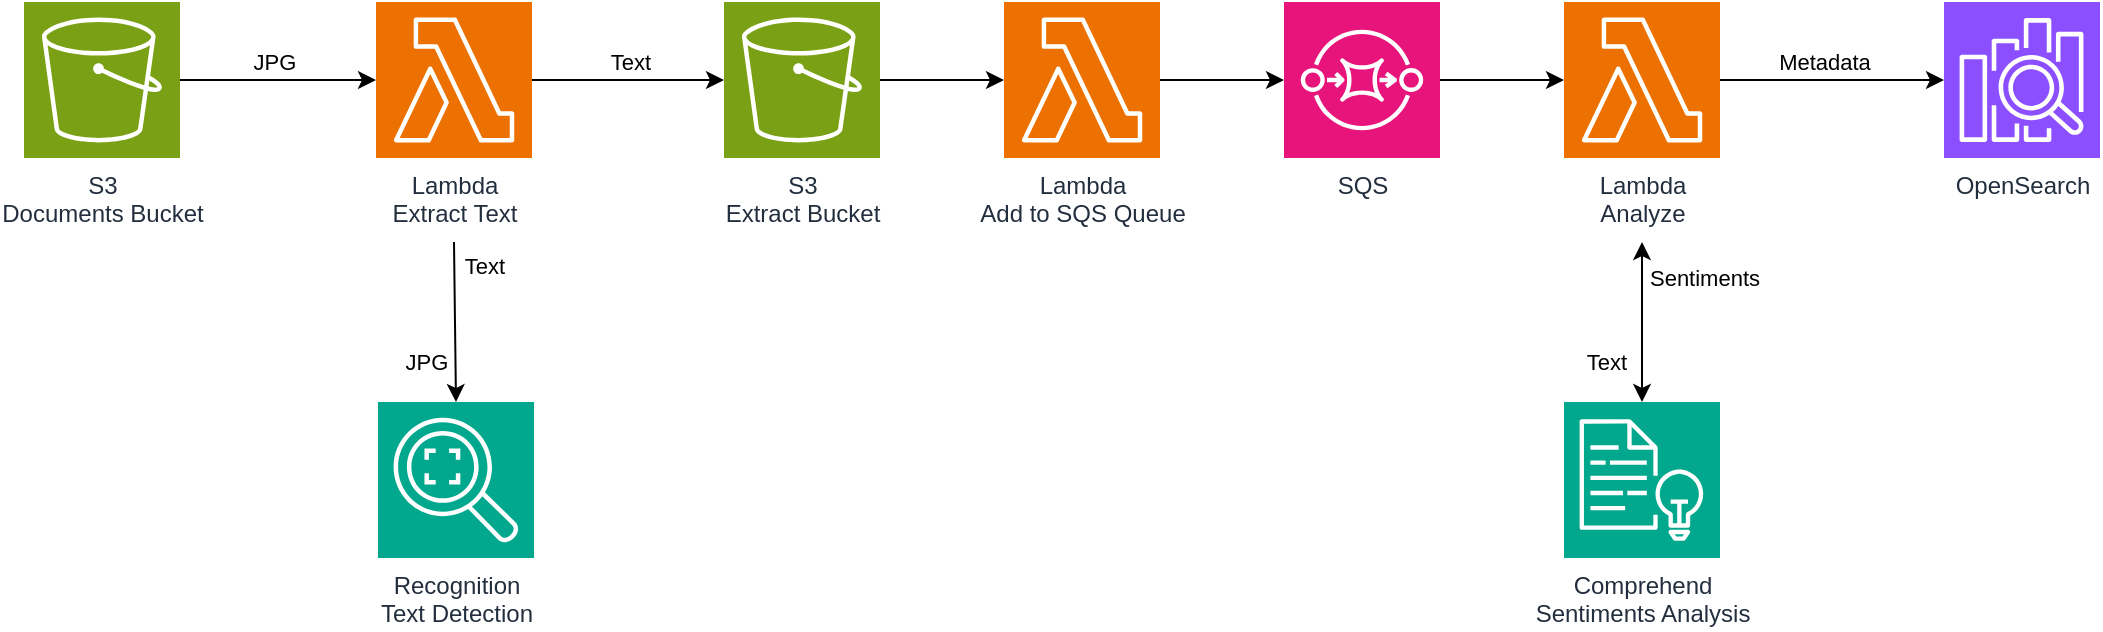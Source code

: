 <mxfile version="26.1.1">
  <diagram name="Page-1" id="DVJ-qOC42wagzM9z7a1H">
    <mxGraphModel dx="722" dy="1104" grid="1" gridSize="10" guides="1" tooltips="1" connect="1" arrows="1" fold="1" page="0" pageScale="1" pageWidth="827" pageHeight="1169" math="0" shadow="0">
      <root>
        <mxCell id="0" />
        <mxCell id="1" parent="0" />
        <mxCell id="UWja2hBYIBESPKub15av-1" value="S3&lt;div&gt;Documents Bucket&lt;/div&gt;" style="sketch=0;points=[[0,0,0],[0.25,0,0],[0.5,0,0],[0.75,0,0],[1,0,0],[0,1,0],[0.25,1,0],[0.5,1,0],[0.75,1,0],[1,1,0],[0,0.25,0],[0,0.5,0],[0,0.75,0],[1,0.25,0],[1,0.5,0],[1,0.75,0]];outlineConnect=0;fontColor=#232F3E;fillColor=#7AA116;strokeColor=#ffffff;dashed=0;verticalLabelPosition=bottom;verticalAlign=top;align=center;html=1;fontSize=12;fontStyle=0;aspect=fixed;shape=mxgraph.aws4.resourceIcon;resIcon=mxgraph.aws4.s3;" vertex="1" parent="1">
          <mxGeometry x="160" y="280" width="78" height="78" as="geometry" />
        </mxCell>
        <mxCell id="UWja2hBYIBESPKub15av-2" value="Lambda&lt;div&gt;Extract Text&lt;/div&gt;" style="sketch=0;points=[[0,0,0],[0.25,0,0],[0.5,0,0],[0.75,0,0],[1,0,0],[0,1,0],[0.25,1,0],[0.5,1,0],[0.75,1,0],[1,1,0],[0,0.25,0],[0,0.5,0],[0,0.75,0],[1,0.25,0],[1,0.5,0],[1,0.75,0]];outlineConnect=0;fontColor=#232F3E;fillColor=#ED7100;strokeColor=#ffffff;dashed=0;verticalLabelPosition=bottom;verticalAlign=top;align=center;html=1;fontSize=12;fontStyle=0;aspect=fixed;shape=mxgraph.aws4.resourceIcon;resIcon=mxgraph.aws4.lambda;" vertex="1" parent="1">
          <mxGeometry x="336" y="280" width="78" height="78" as="geometry" />
        </mxCell>
        <mxCell id="UWja2hBYIBESPKub15av-3" value="S3&lt;div&gt;Extract Bucket&lt;/div&gt;" style="sketch=0;points=[[0,0,0],[0.25,0,0],[0.5,0,0],[0.75,0,0],[1,0,0],[0,1,0],[0.25,1,0],[0.5,1,0],[0.75,1,0],[1,1,0],[0,0.25,0],[0,0.5,0],[0,0.75,0],[1,0.25,0],[1,0.5,0],[1,0.75,0]];outlineConnect=0;fontColor=#232F3E;fillColor=#7AA116;strokeColor=#ffffff;dashed=0;verticalLabelPosition=bottom;verticalAlign=top;align=center;html=1;fontSize=12;fontStyle=0;aspect=fixed;shape=mxgraph.aws4.resourceIcon;resIcon=mxgraph.aws4.s3;" vertex="1" parent="1">
          <mxGeometry x="510" y="280" width="78" height="78" as="geometry" />
        </mxCell>
        <mxCell id="UWja2hBYIBESPKub15av-4" value="Lambda&lt;div&gt;Add to SQS Queue&lt;/div&gt;" style="sketch=0;points=[[0,0,0],[0.25,0,0],[0.5,0,0],[0.75,0,0],[1,0,0],[0,1,0],[0.25,1,0],[0.5,1,0],[0.75,1,0],[1,1,0],[0,0.25,0],[0,0.5,0],[0,0.75,0],[1,0.25,0],[1,0.5,0],[1,0.75,0]];outlineConnect=0;fontColor=#232F3E;fillColor=#ED7100;strokeColor=#ffffff;dashed=0;verticalLabelPosition=bottom;verticalAlign=top;align=center;html=1;fontSize=12;fontStyle=0;aspect=fixed;shape=mxgraph.aws4.resourceIcon;resIcon=mxgraph.aws4.lambda;" vertex="1" parent="1">
          <mxGeometry x="650" y="280" width="78" height="78" as="geometry" />
        </mxCell>
        <mxCell id="UWja2hBYIBESPKub15av-5" style="edgeStyle=orthogonalEdgeStyle;rounded=0;orthogonalLoop=1;jettySize=auto;html=1;entryX=0;entryY=0.5;entryDx=0;entryDy=0;entryPerimeter=0;labelPosition=center;verticalLabelPosition=middle;align=center;verticalAlign=top;" edge="1" parent="1" source="UWja2hBYIBESPKub15av-1" target="UWja2hBYIBESPKub15av-2">
          <mxGeometry relative="1" as="geometry" />
        </mxCell>
        <mxCell id="UWja2hBYIBESPKub15av-7" value="JPG" style="edgeLabel;html=1;align=center;verticalAlign=middle;resizable=0;points=[];" vertex="1" connectable="0" parent="UWja2hBYIBESPKub15av-5">
          <mxGeometry x="-0.05" relative="1" as="geometry">
            <mxPoint y="-9" as="offset" />
          </mxGeometry>
        </mxCell>
        <mxCell id="UWja2hBYIBESPKub15av-8" style="edgeStyle=orthogonalEdgeStyle;rounded=0;orthogonalLoop=1;jettySize=auto;html=1;entryX=0;entryY=0.5;entryDx=0;entryDy=0;entryPerimeter=0;" edge="1" parent="1" source="UWja2hBYIBESPKub15av-2" target="UWja2hBYIBESPKub15av-3">
          <mxGeometry relative="1" as="geometry" />
        </mxCell>
        <mxCell id="UWja2hBYIBESPKub15av-9" value="Text" style="edgeLabel;html=1;align=center;verticalAlign=middle;resizable=0;points=[];" vertex="1" connectable="0" parent="UWja2hBYIBESPKub15av-8">
          <mxGeometry x="0.007" relative="1" as="geometry">
            <mxPoint y="-9" as="offset" />
          </mxGeometry>
        </mxCell>
        <mxCell id="UWja2hBYIBESPKub15av-10" value="Recognition&lt;div&gt;Text Detection&lt;/div&gt;" style="sketch=0;points=[[0,0,0],[0.25,0,0],[0.5,0,0],[0.75,0,0],[1,0,0],[0,1,0],[0.25,1,0],[0.5,1,0],[0.75,1,0],[1,1,0],[0,0.25,0],[0,0.5,0],[0,0.75,0],[1,0.25,0],[1,0.5,0],[1,0.75,0]];outlineConnect=0;fontColor=#232F3E;fillColor=#01A88D;strokeColor=#ffffff;dashed=0;verticalLabelPosition=bottom;verticalAlign=top;align=center;html=1;fontSize=12;fontStyle=0;aspect=fixed;shape=mxgraph.aws4.resourceIcon;resIcon=mxgraph.aws4.rekognition_2;" vertex="1" parent="1">
          <mxGeometry x="337" y="480" width="78" height="78" as="geometry" />
        </mxCell>
        <mxCell id="UWja2hBYIBESPKub15av-11" style="edgeStyle=orthogonalEdgeStyle;rounded=0;orthogonalLoop=1;jettySize=auto;html=1;entryX=0;entryY=0.5;entryDx=0;entryDy=0;entryPerimeter=0;" edge="1" parent="1" source="UWja2hBYIBESPKub15av-3" target="UWja2hBYIBESPKub15av-4">
          <mxGeometry relative="1" as="geometry" />
        </mxCell>
        <mxCell id="UWja2hBYIBESPKub15av-12" value="SQS" style="sketch=0;points=[[0,0,0],[0.25,0,0],[0.5,0,0],[0.75,0,0],[1,0,0],[0,1,0],[0.25,1,0],[0.5,1,0],[0.75,1,0],[1,1,0],[0,0.25,0],[0,0.5,0],[0,0.75,0],[1,0.25,0],[1,0.5,0],[1,0.75,0]];outlineConnect=0;fontColor=#232F3E;fillColor=#E7157B;strokeColor=#ffffff;dashed=0;verticalLabelPosition=bottom;verticalAlign=top;align=center;html=1;fontSize=12;fontStyle=0;aspect=fixed;shape=mxgraph.aws4.resourceIcon;resIcon=mxgraph.aws4.sqs;" vertex="1" parent="1">
          <mxGeometry x="790" y="280" width="78" height="78" as="geometry" />
        </mxCell>
        <mxCell id="UWja2hBYIBESPKub15av-13" style="edgeStyle=orthogonalEdgeStyle;rounded=0;orthogonalLoop=1;jettySize=auto;html=1;entryX=0;entryY=0.5;entryDx=0;entryDy=0;entryPerimeter=0;" edge="1" parent="1" source="UWja2hBYIBESPKub15av-4" target="UWja2hBYIBESPKub15av-12">
          <mxGeometry relative="1" as="geometry" />
        </mxCell>
        <mxCell id="UWja2hBYIBESPKub15av-14" value="Lambda&lt;div&gt;Analyze&lt;/div&gt;" style="sketch=0;points=[[0,0,0],[0.25,0,0],[0.5,0,0],[0.75,0,0],[1,0,0],[0,1,0],[0.25,1,0],[0.5,1,0],[0.75,1,0],[1,1,0],[0,0.25,0],[0,0.5,0],[0,0.75,0],[1,0.25,0],[1,0.5,0],[1,0.75,0]];outlineConnect=0;fontColor=#232F3E;fillColor=#ED7100;strokeColor=#ffffff;dashed=0;verticalLabelPosition=bottom;verticalAlign=top;align=center;html=1;fontSize=12;fontStyle=0;aspect=fixed;shape=mxgraph.aws4.resourceIcon;resIcon=mxgraph.aws4.lambda;" vertex="1" parent="1">
          <mxGeometry x="930" y="280" width="78" height="78" as="geometry" />
        </mxCell>
        <mxCell id="UWja2hBYIBESPKub15av-20" style="edgeStyle=orthogonalEdgeStyle;rounded=0;orthogonalLoop=1;jettySize=auto;html=1;startArrow=classic;startFill=1;" edge="1" parent="1" source="UWja2hBYIBESPKub15av-15">
          <mxGeometry relative="1" as="geometry">
            <mxPoint x="969.0" y="400" as="targetPoint" />
          </mxGeometry>
        </mxCell>
        <mxCell id="UWja2hBYIBESPKub15av-21" value="Text" style="edgeLabel;html=1;align=center;verticalAlign=middle;resizable=0;points=[];" vertex="1" connectable="0" parent="UWja2hBYIBESPKub15av-20">
          <mxGeometry x="0.062" y="1" relative="1" as="geometry">
            <mxPoint x="-18" y="22" as="offset" />
          </mxGeometry>
        </mxCell>
        <mxCell id="UWja2hBYIBESPKub15av-26" value="Sentiments" style="edgeLabel;html=1;align=center;verticalAlign=middle;resizable=0;points=[];" vertex="1" connectable="0" parent="UWja2hBYIBESPKub15av-20">
          <mxGeometry x="0.547" y="-1" relative="1" as="geometry">
            <mxPoint x="30" as="offset" />
          </mxGeometry>
        </mxCell>
        <mxCell id="UWja2hBYIBESPKub15av-15" value="Comprehend&lt;div&gt;Sentiments Analysis&lt;/div&gt;" style="sketch=0;points=[[0,0,0],[0.25,0,0],[0.5,0,0],[0.75,0,0],[1,0,0],[0,1,0],[0.25,1,0],[0.5,1,0],[0.75,1,0],[1,1,0],[0,0.25,0],[0,0.5,0],[0,0.75,0],[1,0.25,0],[1,0.5,0],[1,0.75,0]];outlineConnect=0;fontColor=#232F3E;fillColor=#01A88D;strokeColor=#ffffff;dashed=0;verticalLabelPosition=bottom;verticalAlign=top;align=center;html=1;fontSize=12;fontStyle=0;aspect=fixed;shape=mxgraph.aws4.resourceIcon;resIcon=mxgraph.aws4.comprehend;" vertex="1" parent="1">
          <mxGeometry x="930" y="480" width="78" height="78" as="geometry" />
        </mxCell>
        <mxCell id="UWja2hBYIBESPKub15av-16" value="OpenSearch" style="sketch=0;points=[[0,0,0],[0.25,0,0],[0.5,0,0],[0.75,0,0],[1,0,0],[0,1,0],[0.25,1,0],[0.5,1,0],[0.75,1,0],[1,1,0],[0,0.25,0],[0,0.5,0],[0,0.75,0],[1,0.25,0],[1,0.5,0],[1,0.75,0]];outlineConnect=0;fontColor=#232F3E;fillColor=#8C4FFF;strokeColor=#ffffff;dashed=0;verticalLabelPosition=bottom;verticalAlign=top;align=center;html=1;fontSize=12;fontStyle=0;aspect=fixed;shape=mxgraph.aws4.resourceIcon;resIcon=mxgraph.aws4.elasticsearch_service;" vertex="1" parent="1">
          <mxGeometry x="1120" y="280" width="78" height="78" as="geometry" />
        </mxCell>
        <mxCell id="UWja2hBYIBESPKub15av-17" style="edgeStyle=orthogonalEdgeStyle;rounded=0;orthogonalLoop=1;jettySize=auto;html=1;entryX=0;entryY=0.5;entryDx=0;entryDy=0;entryPerimeter=0;" edge="1" parent="1" source="UWja2hBYIBESPKub15av-14" target="UWja2hBYIBESPKub15av-16">
          <mxGeometry relative="1" as="geometry" />
        </mxCell>
        <mxCell id="UWja2hBYIBESPKub15av-18" value="Metadata" style="edgeLabel;html=1;align=center;verticalAlign=middle;resizable=0;points=[];" vertex="1" connectable="0" parent="UWja2hBYIBESPKub15av-17">
          <mxGeometry x="-0.163" y="-1" relative="1" as="geometry">
            <mxPoint x="5" y="-10" as="offset" />
          </mxGeometry>
        </mxCell>
        <mxCell id="UWja2hBYIBESPKub15av-19" style="edgeStyle=orthogonalEdgeStyle;rounded=0;orthogonalLoop=1;jettySize=auto;html=1;entryX=0;entryY=0.5;entryDx=0;entryDy=0;entryPerimeter=0;" edge="1" parent="1" source="UWja2hBYIBESPKub15av-12" target="UWja2hBYIBESPKub15av-14">
          <mxGeometry relative="1" as="geometry" />
        </mxCell>
        <mxCell id="UWja2hBYIBESPKub15av-23" style="edgeStyle=orthogonalEdgeStyle;rounded=0;orthogonalLoop=1;jettySize=auto;html=1;entryX=0.5;entryY=0;entryDx=0;entryDy=0;entryPerimeter=0;" edge="1" parent="1" target="UWja2hBYIBESPKub15av-10">
          <mxGeometry relative="1" as="geometry">
            <mxPoint x="375" y="400" as="sourcePoint" />
          </mxGeometry>
        </mxCell>
        <mxCell id="UWja2hBYIBESPKub15av-24" value="JPG" style="edgeLabel;html=1;align=center;verticalAlign=middle;resizable=0;points=[];" vertex="1" connectable="0" parent="UWja2hBYIBESPKub15av-23">
          <mxGeometry x="-0.102" relative="1" as="geometry">
            <mxPoint x="-15" y="24" as="offset" />
          </mxGeometry>
        </mxCell>
        <mxCell id="UWja2hBYIBESPKub15av-25" value="Text" style="edgeLabel;html=1;align=center;verticalAlign=middle;resizable=0;points=[];" vertex="1" connectable="0" parent="UWja2hBYIBESPKub15av-23">
          <mxGeometry x="-0.712" relative="1" as="geometry">
            <mxPoint x="15" as="offset" />
          </mxGeometry>
        </mxCell>
      </root>
    </mxGraphModel>
  </diagram>
</mxfile>

